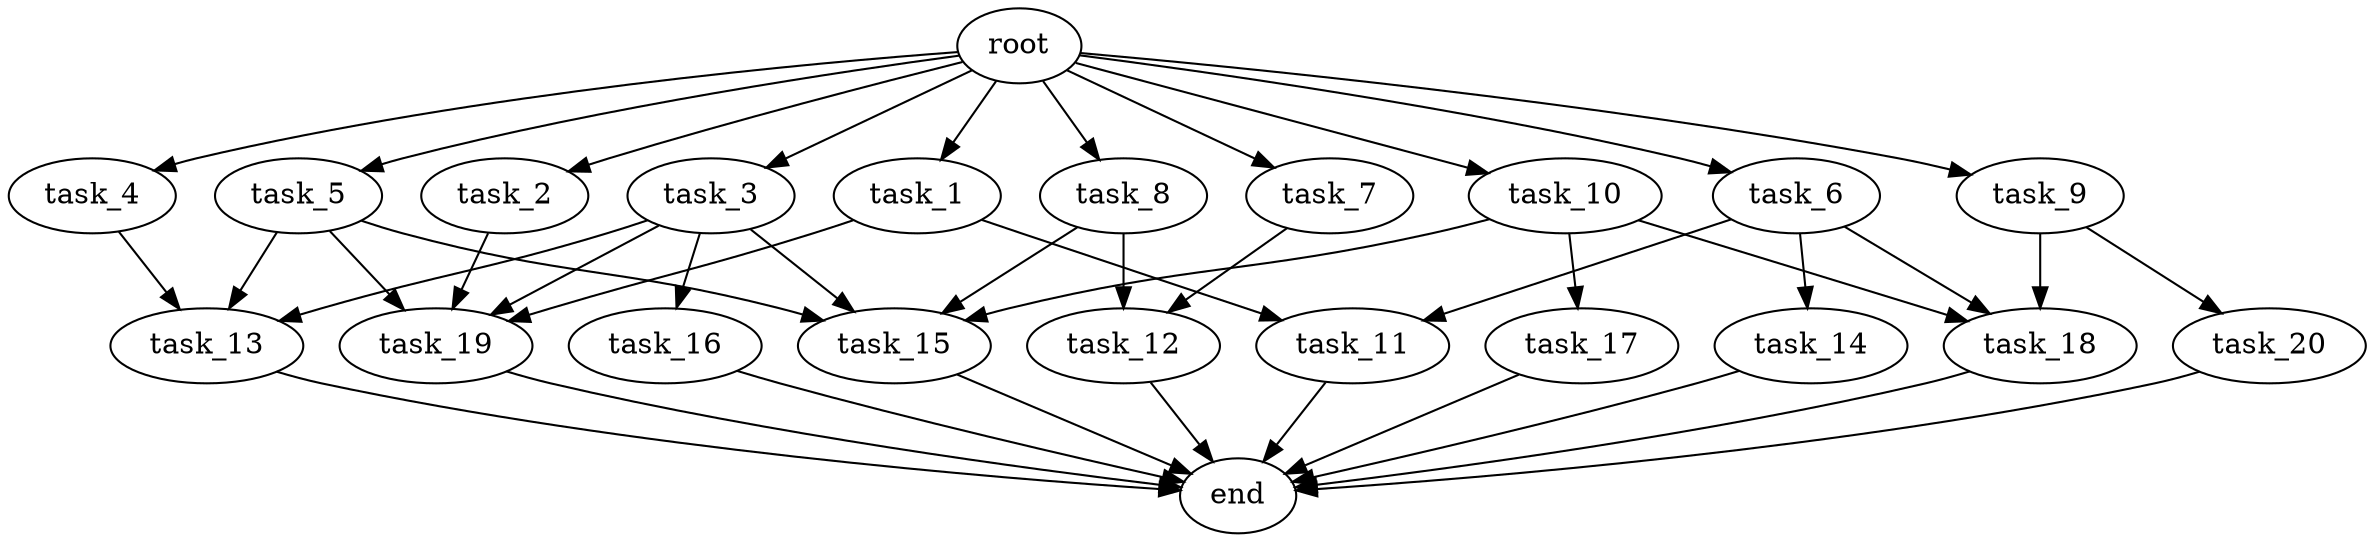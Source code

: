 digraph G {
  root [size="0.000000e+00"];
  task_1 [size="7.047604e+09"];
  task_2 [size="5.571764e+09"];
  task_3 [size="4.070450e+08"];
  task_4 [size="3.281826e+09"];
  task_5 [size="1.158110e+09"];
  task_6 [size="2.836831e+09"];
  task_7 [size="6.004295e+09"];
  task_8 [size="3.120757e+09"];
  task_9 [size="9.761814e+09"];
  task_10 [size="4.440115e+09"];
  task_11 [size="5.539605e+09"];
  task_12 [size="2.906603e+09"];
  task_13 [size="8.553801e+09"];
  task_14 [size="1.888661e+09"];
  task_15 [size="6.970220e+08"];
  task_16 [size="8.410742e+09"];
  task_17 [size="4.757292e+09"];
  task_18 [size="6.791632e+09"];
  task_19 [size="1.793794e+09"];
  task_20 [size="9.987235e+09"];
  end [size="0.000000e+00"];

  root -> task_1 [size="1.000000e-12"];
  root -> task_2 [size="1.000000e-12"];
  root -> task_3 [size="1.000000e-12"];
  root -> task_4 [size="1.000000e-12"];
  root -> task_5 [size="1.000000e-12"];
  root -> task_6 [size="1.000000e-12"];
  root -> task_7 [size="1.000000e-12"];
  root -> task_8 [size="1.000000e-12"];
  root -> task_9 [size="1.000000e-12"];
  root -> task_10 [size="1.000000e-12"];
  task_1 -> task_11 [size="2.769802e+08"];
  task_1 -> task_19 [size="4.484484e+07"];
  task_2 -> task_19 [size="4.484484e+07"];
  task_3 -> task_13 [size="2.851267e+08"];
  task_3 -> task_15 [size="1.742555e+07"];
  task_3 -> task_16 [size="8.410742e+08"];
  task_3 -> task_19 [size="4.484484e+07"];
  task_4 -> task_13 [size="2.851267e+08"];
  task_5 -> task_13 [size="2.851267e+08"];
  task_5 -> task_15 [size="1.742555e+07"];
  task_5 -> task_19 [size="4.484484e+07"];
  task_6 -> task_11 [size="2.769802e+08"];
  task_6 -> task_14 [size="1.888661e+08"];
  task_6 -> task_18 [size="2.263877e+08"];
  task_7 -> task_12 [size="1.453301e+08"];
  task_8 -> task_12 [size="1.453301e+08"];
  task_8 -> task_15 [size="1.742555e+07"];
  task_9 -> task_18 [size="2.263877e+08"];
  task_9 -> task_20 [size="9.987235e+08"];
  task_10 -> task_15 [size="1.742555e+07"];
  task_10 -> task_17 [size="4.757292e+08"];
  task_10 -> task_18 [size="2.263877e+08"];
  task_11 -> end [size="1.000000e-12"];
  task_12 -> end [size="1.000000e-12"];
  task_13 -> end [size="1.000000e-12"];
  task_14 -> end [size="1.000000e-12"];
  task_15 -> end [size="1.000000e-12"];
  task_16 -> end [size="1.000000e-12"];
  task_17 -> end [size="1.000000e-12"];
  task_18 -> end [size="1.000000e-12"];
  task_19 -> end [size="1.000000e-12"];
  task_20 -> end [size="1.000000e-12"];
}
